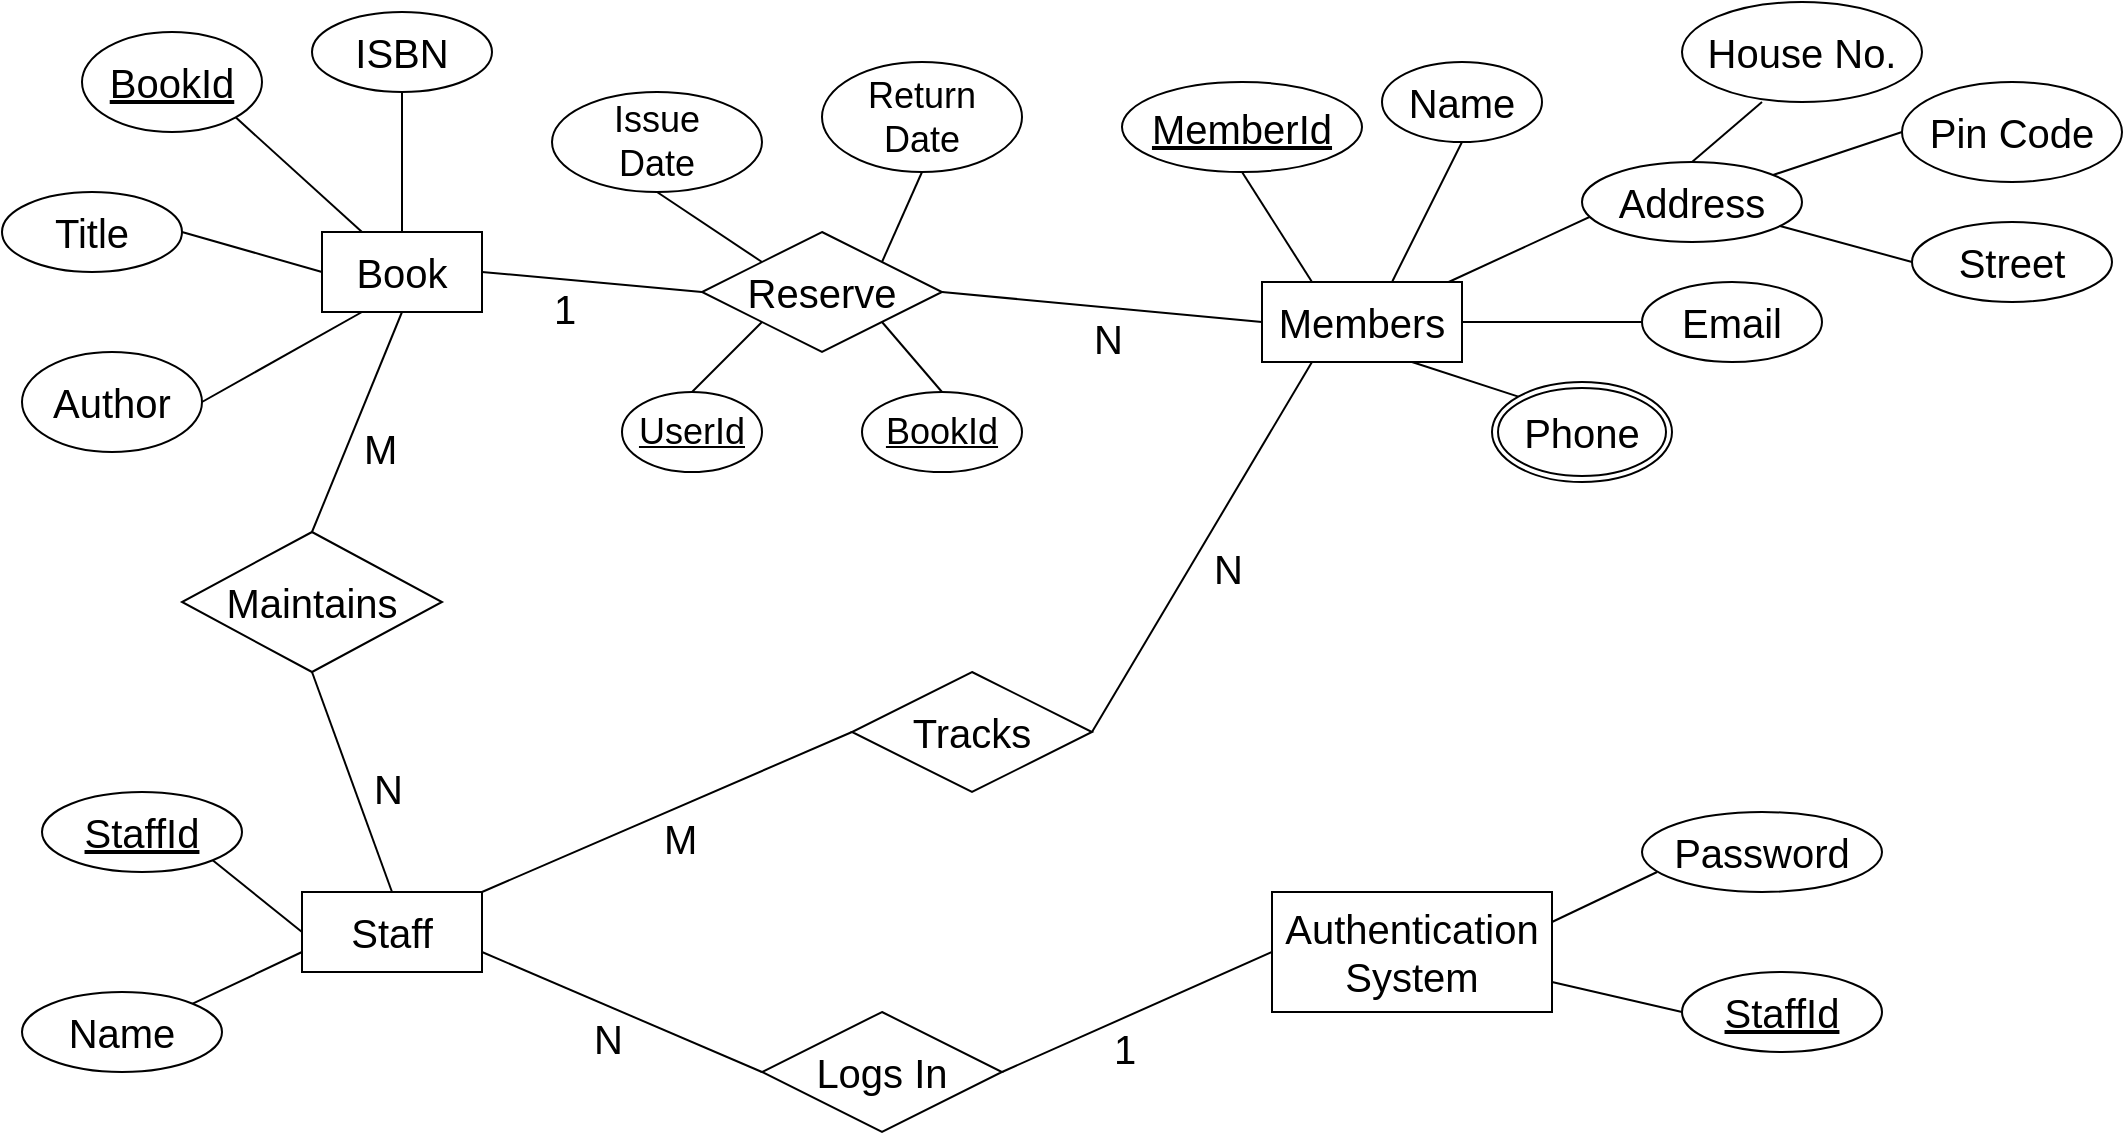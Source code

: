 <mxfile version="21.3.8" type="device">
  <diagram name="Page-1" id="e56a1550-8fbb-45ad-956c-1786394a9013">
    <mxGraphModel dx="1187" dy="638" grid="1" gridSize="10" guides="1" tooltips="1" connect="1" arrows="1" fold="1" page="1" pageScale="1" pageWidth="1169" pageHeight="827" background="none" math="0" shadow="0">
      <root>
        <mxCell id="0" />
        <mxCell id="1" parent="0" />
        <mxCell id="HTNQZXJ8j1QoIJqPXDlr-51" style="rounded=0;orthogonalLoop=1;jettySize=auto;html=1;exitX=0.5;exitY=1;exitDx=0;exitDy=0;entryX=0.5;entryY=0;entryDx=0;entryDy=0;endArrow=none;endFill=0;" parent="1" source="HTNQZXJ8j1QoIJqPXDlr-1" target="HTNQZXJ8j1QoIJqPXDlr-50" edge="1">
          <mxGeometry relative="1" as="geometry" />
        </mxCell>
        <mxCell id="HTNQZXJ8j1QoIJqPXDlr-58" style="rounded=0;orthogonalLoop=1;jettySize=auto;html=1;exitX=1;exitY=0.5;exitDx=0;exitDy=0;entryX=0;entryY=0.5;entryDx=0;entryDy=0;endArrow=none;endFill=0;" parent="1" source="HTNQZXJ8j1QoIJqPXDlr-1" target="HTNQZXJ8j1QoIJqPXDlr-57" edge="1">
          <mxGeometry relative="1" as="geometry" />
        </mxCell>
        <mxCell id="HTNQZXJ8j1QoIJqPXDlr-1" value="&lt;font style=&quot;font-size: 20px;&quot;&gt;Book&lt;/font&gt;" style="rounded=0;whiteSpace=wrap;html=1;" parent="1" vertex="1">
          <mxGeometry x="200" y="280" width="80" height="40" as="geometry" />
        </mxCell>
        <mxCell id="HTNQZXJ8j1QoIJqPXDlr-7" style="rounded=0;orthogonalLoop=1;jettySize=auto;html=1;exitX=1;exitY=0.5;exitDx=0;exitDy=0;entryX=0;entryY=0.5;entryDx=0;entryDy=0;endArrow=none;endFill=0;" parent="1" source="HTNQZXJ8j1QoIJqPXDlr-2" target="HTNQZXJ8j1QoIJqPXDlr-1" edge="1">
          <mxGeometry relative="1" as="geometry" />
        </mxCell>
        <mxCell id="HTNQZXJ8j1QoIJqPXDlr-2" value="&lt;font style=&quot;font-size: 20px;&quot;&gt;Title&lt;/font&gt;" style="ellipse;whiteSpace=wrap;html=1;" parent="1" vertex="1">
          <mxGeometry x="40" y="260" width="90" height="40" as="geometry" />
        </mxCell>
        <mxCell id="HTNQZXJ8j1QoIJqPXDlr-9" style="rounded=0;orthogonalLoop=1;jettySize=auto;html=1;exitX=0.5;exitY=1;exitDx=0;exitDy=0;entryX=0.5;entryY=0;entryDx=0;entryDy=0;endArrow=none;endFill=0;" parent="1" source="HTNQZXJ8j1QoIJqPXDlr-4" target="HTNQZXJ8j1QoIJqPXDlr-1" edge="1">
          <mxGeometry relative="1" as="geometry" />
        </mxCell>
        <mxCell id="HTNQZXJ8j1QoIJqPXDlr-4" value="&lt;font style=&quot;font-size: 20px;&quot;&gt;ISBN&lt;/font&gt;" style="ellipse;whiteSpace=wrap;html=1;" parent="1" vertex="1">
          <mxGeometry x="195" y="170" width="90" height="40" as="geometry" />
        </mxCell>
        <mxCell id="HTNQZXJ8j1QoIJqPXDlr-10" style="rounded=0;orthogonalLoop=1;jettySize=auto;html=1;exitX=1;exitY=0.5;exitDx=0;exitDy=0;entryX=0.25;entryY=1;entryDx=0;entryDy=0;endArrow=none;endFill=0;" parent="1" source="HTNQZXJ8j1QoIJqPXDlr-5" target="HTNQZXJ8j1QoIJqPXDlr-1" edge="1">
          <mxGeometry relative="1" as="geometry" />
        </mxCell>
        <mxCell id="HTNQZXJ8j1QoIJqPXDlr-5" value="&lt;font style=&quot;font-size: 20px;&quot;&gt;Author&lt;/font&gt;" style="ellipse;whiteSpace=wrap;html=1;" parent="1" vertex="1">
          <mxGeometry x="50" y="340" width="90" height="50" as="geometry" />
        </mxCell>
        <mxCell id="HTNQZXJ8j1QoIJqPXDlr-8" style="rounded=0;orthogonalLoop=1;jettySize=auto;html=1;exitX=1;exitY=1;exitDx=0;exitDy=0;entryX=0.25;entryY=0;entryDx=0;entryDy=0;endArrow=none;endFill=0;" parent="1" source="HTNQZXJ8j1QoIJqPXDlr-6" target="HTNQZXJ8j1QoIJqPXDlr-1" edge="1">
          <mxGeometry relative="1" as="geometry" />
        </mxCell>
        <mxCell id="HTNQZXJ8j1QoIJqPXDlr-6" value="&lt;font style=&quot;font-size: 20px;&quot;&gt;&lt;u&gt;BookId&lt;/u&gt;&lt;/font&gt;" style="ellipse;whiteSpace=wrap;html=1;" parent="1" vertex="1">
          <mxGeometry x="80" y="180" width="90" height="50" as="geometry" />
        </mxCell>
        <mxCell id="HTNQZXJ8j1QoIJqPXDlr-48" style="rounded=0;orthogonalLoop=1;jettySize=auto;html=1;exitX=1;exitY=0.5;exitDx=0;exitDy=0;entryX=0;entryY=0.5;entryDx=0;entryDy=0;endArrow=none;endFill=0;" parent="1" source="HTNQZXJ8j1QoIJqPXDlr-11" target="HTNQZXJ8j1QoIJqPXDlr-14" edge="1">
          <mxGeometry relative="1" as="geometry" />
        </mxCell>
        <mxCell id="HTNQZXJ8j1QoIJqPXDlr-49" style="rounded=0;orthogonalLoop=1;jettySize=auto;html=1;exitX=0.75;exitY=1;exitDx=0;exitDy=0;entryX=0;entryY=0;entryDx=0;entryDy=0;endArrow=none;endFill=0;" parent="1" source="HTNQZXJ8j1QoIJqPXDlr-11" target="HTNQZXJ8j1QoIJqPXDlr-15" edge="1">
          <mxGeometry relative="1" as="geometry" />
        </mxCell>
        <mxCell id="HTNQZXJ8j1QoIJqPXDlr-11" value="&lt;font style=&quot;font-size: 20px;&quot;&gt;Members&lt;/font&gt;" style="rounded=0;whiteSpace=wrap;html=1;" parent="1" vertex="1">
          <mxGeometry x="670" y="305" width="100" height="40" as="geometry" />
        </mxCell>
        <mxCell id="HTNQZXJ8j1QoIJqPXDlr-24" style="rounded=0;orthogonalLoop=1;jettySize=auto;html=1;exitX=0.5;exitY=1;exitDx=0;exitDy=0;entryX=0.652;entryY=-0.01;entryDx=0;entryDy=0;entryPerimeter=0;endArrow=none;endFill=0;" parent="1" source="HTNQZXJ8j1QoIJqPXDlr-12" target="HTNQZXJ8j1QoIJqPXDlr-11" edge="1">
          <mxGeometry relative="1" as="geometry" />
        </mxCell>
        <mxCell id="HTNQZXJ8j1QoIJqPXDlr-12" value="&lt;font style=&quot;font-size: 20px;&quot;&gt;Name&lt;/font&gt;" style="ellipse;whiteSpace=wrap;html=1;" parent="1" vertex="1">
          <mxGeometry x="730" y="195" width="80" height="40" as="geometry" />
        </mxCell>
        <mxCell id="HTNQZXJ8j1QoIJqPXDlr-23" style="rounded=0;orthogonalLoop=1;jettySize=auto;html=1;exitX=0.5;exitY=1;exitDx=0;exitDy=0;entryX=0.25;entryY=0;entryDx=0;entryDy=0;endArrow=none;endFill=0;" parent="1" source="HTNQZXJ8j1QoIJqPXDlr-13" target="HTNQZXJ8j1QoIJqPXDlr-11" edge="1">
          <mxGeometry relative="1" as="geometry" />
        </mxCell>
        <mxCell id="HTNQZXJ8j1QoIJqPXDlr-13" value="&lt;font style=&quot;font-size: 20px;&quot;&gt;&lt;u&gt;MemberId&lt;/u&gt;&lt;/font&gt;" style="ellipse;whiteSpace=wrap;html=1;" parent="1" vertex="1">
          <mxGeometry x="600" y="205" width="120" height="45" as="geometry" />
        </mxCell>
        <mxCell id="HTNQZXJ8j1QoIJqPXDlr-14" value="&lt;font style=&quot;font-size: 20px;&quot;&gt;Email&lt;/font&gt;" style="ellipse;whiteSpace=wrap;html=1;" parent="1" vertex="1">
          <mxGeometry x="860" y="305" width="90" height="40" as="geometry" />
        </mxCell>
        <mxCell id="HTNQZXJ8j1QoIJqPXDlr-15" value="&lt;font style=&quot;font-size: 20px;&quot;&gt;Phone&lt;br&gt;&lt;/font&gt;" style="ellipse;shape=doubleEllipse;margin=3;whiteSpace=wrap;html=1;align=center;" parent="1" vertex="1">
          <mxGeometry x="785" y="355" width="90" height="50" as="geometry" />
        </mxCell>
        <mxCell id="HTNQZXJ8j1QoIJqPXDlr-25" style="rounded=0;orthogonalLoop=1;jettySize=auto;html=1;endArrow=none;endFill=0;" parent="1" target="HTNQZXJ8j1QoIJqPXDlr-11" edge="1">
          <mxGeometry relative="1" as="geometry">
            <mxPoint x="850" y="265" as="sourcePoint" />
          </mxGeometry>
        </mxCell>
        <mxCell id="HTNQZXJ8j1QoIJqPXDlr-18" value="&lt;font style=&quot;font-size: 20px;&quot;&gt;Address&lt;/font&gt;" style="ellipse;whiteSpace=wrap;html=1;align=center;" parent="1" vertex="1">
          <mxGeometry x="830" y="245" width="110" height="40" as="geometry" />
        </mxCell>
        <mxCell id="HTNQZXJ8j1QoIJqPXDlr-28" style="rounded=0;orthogonalLoop=1;jettySize=auto;html=1;entryX=0.5;entryY=0;entryDx=0;entryDy=0;endArrow=none;endFill=0;" parent="1" target="HTNQZXJ8j1QoIJqPXDlr-18" edge="1">
          <mxGeometry relative="1" as="geometry">
            <mxPoint x="920" y="215" as="sourcePoint" />
          </mxGeometry>
        </mxCell>
        <mxCell id="HTNQZXJ8j1QoIJqPXDlr-19" value="&lt;font style=&quot;font-size: 20px;&quot;&gt;House No.&lt;/font&gt;" style="ellipse;whiteSpace=wrap;html=1;align=center;" parent="1" vertex="1">
          <mxGeometry x="880" y="165" width="120" height="50" as="geometry" />
        </mxCell>
        <mxCell id="HTNQZXJ8j1QoIJqPXDlr-30" style="rounded=0;orthogonalLoop=1;jettySize=auto;html=1;endArrow=none;endFill=0;exitX=0;exitY=0.5;exitDx=0;exitDy=0;" parent="1" source="HTNQZXJ8j1QoIJqPXDlr-20" target="HTNQZXJ8j1QoIJqPXDlr-18" edge="1">
          <mxGeometry relative="1" as="geometry">
            <mxPoint x="990" y="295" as="sourcePoint" />
          </mxGeometry>
        </mxCell>
        <mxCell id="HTNQZXJ8j1QoIJqPXDlr-20" value="&lt;font style=&quot;font-size: 20px;&quot;&gt;Street&lt;/font&gt;" style="ellipse;whiteSpace=wrap;html=1;align=center;" parent="1" vertex="1">
          <mxGeometry x="995" y="275" width="100" height="40" as="geometry" />
        </mxCell>
        <mxCell id="HTNQZXJ8j1QoIJqPXDlr-29" style="rounded=0;orthogonalLoop=1;jettySize=auto;html=1;exitX=0;exitY=0.5;exitDx=0;exitDy=0;endArrow=none;endFill=0;" parent="1" source="HTNQZXJ8j1QoIJqPXDlr-21" target="HTNQZXJ8j1QoIJqPXDlr-18" edge="1">
          <mxGeometry relative="1" as="geometry" />
        </mxCell>
        <mxCell id="HTNQZXJ8j1QoIJqPXDlr-21" value="&lt;font style=&quot;font-size: 20px;&quot;&gt;Pin Code&lt;/font&gt;" style="ellipse;whiteSpace=wrap;html=1;align=center;" parent="1" vertex="1">
          <mxGeometry x="990" y="205" width="110" height="50" as="geometry" />
        </mxCell>
        <mxCell id="HTNQZXJ8j1QoIJqPXDlr-22" style="edgeStyle=orthogonalEdgeStyle;rounded=0;orthogonalLoop=1;jettySize=auto;html=1;exitX=0.5;exitY=1;exitDx=0;exitDy=0;" parent="1" source="HTNQZXJ8j1QoIJqPXDlr-20" target="HTNQZXJ8j1QoIJqPXDlr-20" edge="1">
          <mxGeometry relative="1" as="geometry" />
        </mxCell>
        <mxCell id="HTNQZXJ8j1QoIJqPXDlr-44" style="rounded=0;orthogonalLoop=1;jettySize=auto;html=1;exitX=1;exitY=0.75;exitDx=0;exitDy=0;entryX=0;entryY=0.5;entryDx=0;entryDy=0;endArrow=none;endFill=0;" parent="1" source="HTNQZXJ8j1QoIJqPXDlr-31" target="HTNQZXJ8j1QoIJqPXDlr-43" edge="1">
          <mxGeometry relative="1" as="geometry" />
        </mxCell>
        <mxCell id="HTNQZXJ8j1QoIJqPXDlr-54" style="rounded=0;orthogonalLoop=1;jettySize=auto;html=1;exitX=1;exitY=0;exitDx=0;exitDy=0;entryX=0;entryY=0.5;entryDx=0;entryDy=0;endArrow=none;endFill=0;" parent="1" source="HTNQZXJ8j1QoIJqPXDlr-31" target="HTNQZXJ8j1QoIJqPXDlr-53" edge="1">
          <mxGeometry relative="1" as="geometry" />
        </mxCell>
        <mxCell id="HTNQZXJ8j1QoIJqPXDlr-31" value="&lt;font style=&quot;font-size: 20px;&quot;&gt;Staff&lt;/font&gt;" style="whiteSpace=wrap;html=1;align=center;" parent="1" vertex="1">
          <mxGeometry x="190" y="610" width="90" height="40" as="geometry" />
        </mxCell>
        <mxCell id="HTNQZXJ8j1QoIJqPXDlr-34" style="rounded=0;orthogonalLoop=1;jettySize=auto;html=1;exitX=1;exitY=1;exitDx=0;exitDy=0;entryX=0;entryY=0.5;entryDx=0;entryDy=0;endArrow=none;endFill=0;" parent="1" source="HTNQZXJ8j1QoIJqPXDlr-32" target="HTNQZXJ8j1QoIJqPXDlr-31" edge="1">
          <mxGeometry relative="1" as="geometry" />
        </mxCell>
        <mxCell id="HTNQZXJ8j1QoIJqPXDlr-32" value="&lt;font style=&quot;font-size: 20px;&quot;&gt;&lt;u&gt;StaffId&lt;/u&gt;&lt;/font&gt;" style="ellipse;whiteSpace=wrap;html=1;align=center;" parent="1" vertex="1">
          <mxGeometry x="60" y="560" width="100" height="40" as="geometry" />
        </mxCell>
        <mxCell id="HTNQZXJ8j1QoIJqPXDlr-36" style="rounded=0;orthogonalLoop=1;jettySize=auto;html=1;exitX=1;exitY=0;exitDx=0;exitDy=0;entryX=0;entryY=0.75;entryDx=0;entryDy=0;endArrow=none;endFill=0;" parent="1" source="HTNQZXJ8j1QoIJqPXDlr-33" target="HTNQZXJ8j1QoIJqPXDlr-31" edge="1">
          <mxGeometry relative="1" as="geometry" />
        </mxCell>
        <mxCell id="HTNQZXJ8j1QoIJqPXDlr-33" value="&lt;font style=&quot;font-size: 20px;&quot;&gt;Name&lt;/font&gt;" style="ellipse;whiteSpace=wrap;html=1;align=center;" parent="1" vertex="1">
          <mxGeometry x="50" y="660" width="100" height="40" as="geometry" />
        </mxCell>
        <mxCell id="HTNQZXJ8j1QoIJqPXDlr-38" value="&lt;font style=&quot;font-size: 20px;&quot;&gt;Authentication&lt;br&gt;System&lt;/font&gt;" style="whiteSpace=wrap;html=1;align=center;" parent="1" vertex="1">
          <mxGeometry x="675" y="610" width="140" height="60" as="geometry" />
        </mxCell>
        <mxCell id="HTNQZXJ8j1QoIJqPXDlr-42" style="rounded=0;orthogonalLoop=1;jettySize=auto;html=1;exitX=0.063;exitY=0.75;exitDx=0;exitDy=0;endArrow=none;endFill=0;entryX=1;entryY=0.25;entryDx=0;entryDy=0;exitPerimeter=0;" parent="1" source="HTNQZXJ8j1QoIJqPXDlr-39" target="HTNQZXJ8j1QoIJqPXDlr-38" edge="1">
          <mxGeometry relative="1" as="geometry">
            <mxPoint x="810" y="740" as="targetPoint" />
          </mxGeometry>
        </mxCell>
        <mxCell id="HTNQZXJ8j1QoIJqPXDlr-39" value="&lt;font style=&quot;font-size: 20px;&quot;&gt;Password&lt;/font&gt;" style="ellipse;whiteSpace=wrap;html=1;align=center;" parent="1" vertex="1">
          <mxGeometry x="860" y="570" width="120" height="40" as="geometry" />
        </mxCell>
        <mxCell id="HTNQZXJ8j1QoIJqPXDlr-41" style="rounded=0;orthogonalLoop=1;jettySize=auto;html=1;exitX=0;exitY=0.5;exitDx=0;exitDy=0;endArrow=none;endFill=0;entryX=1;entryY=0.75;entryDx=0;entryDy=0;" parent="1" source="HTNQZXJ8j1QoIJqPXDlr-40" target="HTNQZXJ8j1QoIJqPXDlr-38" edge="1">
          <mxGeometry relative="1" as="geometry">
            <mxPoint x="820" y="650" as="targetPoint" />
          </mxGeometry>
        </mxCell>
        <mxCell id="HTNQZXJ8j1QoIJqPXDlr-40" value="&lt;font style=&quot;font-size: 20px;&quot;&gt;&lt;u&gt;StaffId&lt;/u&gt;&lt;/font&gt;" style="ellipse;whiteSpace=wrap;html=1;align=center;" parent="1" vertex="1">
          <mxGeometry x="880" y="650" width="100" height="40" as="geometry" />
        </mxCell>
        <mxCell id="HTNQZXJ8j1QoIJqPXDlr-45" style="rounded=0;orthogonalLoop=1;jettySize=auto;html=1;exitX=1;exitY=0.5;exitDx=0;exitDy=0;entryX=0;entryY=0.5;entryDx=0;entryDy=0;endArrow=none;endFill=0;" parent="1" source="HTNQZXJ8j1QoIJqPXDlr-43" target="HTNQZXJ8j1QoIJqPXDlr-38" edge="1">
          <mxGeometry relative="1" as="geometry" />
        </mxCell>
        <mxCell id="HTNQZXJ8j1QoIJqPXDlr-43" value="&lt;font style=&quot;font-size: 20px;&quot;&gt;Logs In&lt;/font&gt;" style="shape=rhombus;perimeter=rhombusPerimeter;whiteSpace=wrap;html=1;align=center;" parent="1" vertex="1">
          <mxGeometry x="420" y="670" width="120" height="60" as="geometry" />
        </mxCell>
        <mxCell id="HTNQZXJ8j1QoIJqPXDlr-52" style="rounded=0;orthogonalLoop=1;jettySize=auto;html=1;exitX=0.5;exitY=1;exitDx=0;exitDy=0;entryX=0.5;entryY=0;entryDx=0;entryDy=0;endArrow=none;endFill=0;" parent="1" source="HTNQZXJ8j1QoIJqPXDlr-50" target="HTNQZXJ8j1QoIJqPXDlr-31" edge="1">
          <mxGeometry relative="1" as="geometry" />
        </mxCell>
        <mxCell id="HTNQZXJ8j1QoIJqPXDlr-50" value="&lt;font style=&quot;font-size: 20px;&quot;&gt;Maintains&lt;/font&gt;" style="shape=rhombus;perimeter=rhombusPerimeter;whiteSpace=wrap;html=1;align=center;" parent="1" vertex="1">
          <mxGeometry x="130" y="430" width="130" height="70" as="geometry" />
        </mxCell>
        <mxCell id="HTNQZXJ8j1QoIJqPXDlr-55" style="rounded=0;orthogonalLoop=1;jettySize=auto;html=1;entryX=0.25;entryY=1;entryDx=0;entryDy=0;endArrow=none;endFill=0;exitX=1;exitY=0.5;exitDx=0;exitDy=0;" parent="1" source="HTNQZXJ8j1QoIJqPXDlr-53" target="HTNQZXJ8j1QoIJqPXDlr-11" edge="1">
          <mxGeometry relative="1" as="geometry">
            <mxPoint x="590" y="480" as="sourcePoint" />
          </mxGeometry>
        </mxCell>
        <mxCell id="HTNQZXJ8j1QoIJqPXDlr-53" value="&lt;font style=&quot;font-size: 20px;&quot;&gt;Tracks&lt;/font&gt;" style="shape=rhombus;perimeter=rhombusPerimeter;whiteSpace=wrap;html=1;align=center;" parent="1" vertex="1">
          <mxGeometry x="465" y="500" width="120" height="60" as="geometry" />
        </mxCell>
        <mxCell id="HTNQZXJ8j1QoIJqPXDlr-59" style="rounded=0;orthogonalLoop=1;jettySize=auto;html=1;exitX=1;exitY=0.5;exitDx=0;exitDy=0;endArrow=none;endFill=0;entryX=0;entryY=0.5;entryDx=0;entryDy=0;" parent="1" source="HTNQZXJ8j1QoIJqPXDlr-57" target="HTNQZXJ8j1QoIJqPXDlr-11" edge="1">
          <mxGeometry relative="1" as="geometry">
            <mxPoint x="630" y="280" as="targetPoint" />
          </mxGeometry>
        </mxCell>
        <mxCell id="HTNQZXJ8j1QoIJqPXDlr-57" value="&lt;font style=&quot;font-size: 20px;&quot;&gt;Reserve&lt;/font&gt;" style="shape=rhombus;perimeter=rhombusPerimeter;whiteSpace=wrap;html=1;align=center;" parent="1" vertex="1">
          <mxGeometry x="390" y="280" width="120" height="60" as="geometry" />
        </mxCell>
        <mxCell id="HTNQZXJ8j1QoIJqPXDlr-68" style="rounded=0;orthogonalLoop=1;jettySize=auto;html=1;exitX=0.5;exitY=0;exitDx=0;exitDy=0;entryX=1;entryY=1;entryDx=0;entryDy=0;endArrow=none;endFill=0;" parent="1" source="HTNQZXJ8j1QoIJqPXDlr-60" target="HTNQZXJ8j1QoIJqPXDlr-57" edge="1">
          <mxGeometry relative="1" as="geometry" />
        </mxCell>
        <mxCell id="HTNQZXJ8j1QoIJqPXDlr-60" value="&lt;font size=&quot;1&quot; style=&quot;&quot;&gt;&lt;u style=&quot;font-size: 18px;&quot;&gt;BookId&lt;/u&gt;&lt;/font&gt;" style="ellipse;whiteSpace=wrap;html=1;" parent="1" vertex="1">
          <mxGeometry x="470" y="360" width="80" height="40" as="geometry" />
        </mxCell>
        <mxCell id="HTNQZXJ8j1QoIJqPXDlr-67" style="rounded=0;orthogonalLoop=1;jettySize=auto;html=1;exitX=0.5;exitY=0;exitDx=0;exitDy=0;entryX=0;entryY=1;entryDx=0;entryDy=0;endArrow=none;endFill=0;" parent="1" source="HTNQZXJ8j1QoIJqPXDlr-61" target="HTNQZXJ8j1QoIJqPXDlr-57" edge="1">
          <mxGeometry relative="1" as="geometry" />
        </mxCell>
        <mxCell id="HTNQZXJ8j1QoIJqPXDlr-61" value="&lt;font size=&quot;1&quot; style=&quot;&quot;&gt;&lt;u style=&quot;font-size: 18px;&quot;&gt;UserId&lt;/u&gt;&lt;/font&gt;" style="ellipse;whiteSpace=wrap;html=1;" parent="1" vertex="1">
          <mxGeometry x="350" y="360" width="70" height="40" as="geometry" />
        </mxCell>
        <mxCell id="HTNQZXJ8j1QoIJqPXDlr-65" style="rounded=0;orthogonalLoop=1;jettySize=auto;html=1;exitX=0.5;exitY=1;exitDx=0;exitDy=0;entryX=0;entryY=0;entryDx=0;entryDy=0;endArrow=none;endFill=0;" parent="1" source="HTNQZXJ8j1QoIJqPXDlr-63" target="HTNQZXJ8j1QoIJqPXDlr-57" edge="1">
          <mxGeometry relative="1" as="geometry" />
        </mxCell>
        <mxCell id="HTNQZXJ8j1QoIJqPXDlr-63" value="&lt;font style=&quot;font-size: 18px;&quot;&gt;Issue&lt;br&gt;Date&lt;/font&gt;" style="ellipse;whiteSpace=wrap;html=1;align=center;" parent="1" vertex="1">
          <mxGeometry x="315" y="210" width="105" height="50" as="geometry" />
        </mxCell>
        <mxCell id="HTNQZXJ8j1QoIJqPXDlr-66" style="rounded=0;orthogonalLoop=1;jettySize=auto;html=1;exitX=0.5;exitY=1;exitDx=0;exitDy=0;entryX=1;entryY=0;entryDx=0;entryDy=0;endArrow=none;endFill=0;" parent="1" source="HTNQZXJ8j1QoIJqPXDlr-64" target="HTNQZXJ8j1QoIJqPXDlr-57" edge="1">
          <mxGeometry relative="1" as="geometry" />
        </mxCell>
        <mxCell id="HTNQZXJ8j1QoIJqPXDlr-64" value="&lt;span style=&quot;font-size: 18px;&quot;&gt;Return&lt;br&gt;Date&lt;br&gt;&lt;/span&gt;" style="ellipse;whiteSpace=wrap;html=1;align=center;" parent="1" vertex="1">
          <mxGeometry x="450" y="195" width="100" height="55" as="geometry" />
        </mxCell>
        <mxCell id="HTNQZXJ8j1QoIJqPXDlr-70" value="&lt;font style=&quot;font-size: 20px;&quot;&gt;N&lt;/font&gt;" style="text;strokeColor=none;fillColor=none;spacingLeft=4;spacingRight=4;overflow=hidden;rotatable=0;points=[[0,0.5],[1,0.5]];portConstraint=eastwest;fontSize=12;whiteSpace=wrap;html=1;" parent="1" vertex="1">
          <mxGeometry x="330" y="665" width="40" height="30" as="geometry" />
        </mxCell>
        <mxCell id="HTNQZXJ8j1QoIJqPXDlr-71" value="&lt;font style=&quot;font-size: 20px;&quot;&gt;1&lt;/font&gt;" style="text;strokeColor=none;fillColor=none;spacingLeft=4;spacingRight=4;overflow=hidden;rotatable=0;points=[[0,0.5],[1,0.5]];portConstraint=eastwest;fontSize=12;whiteSpace=wrap;html=1;" parent="1" vertex="1">
          <mxGeometry x="590" y="670" width="40" height="30" as="geometry" />
        </mxCell>
        <mxCell id="HTNQZXJ8j1QoIJqPXDlr-72" value="&lt;font style=&quot;font-size: 20px;&quot;&gt;N&lt;/font&gt;" style="text;strokeColor=none;fillColor=none;spacingLeft=4;spacingRight=4;overflow=hidden;rotatable=0;points=[[0,0.5],[1,0.5]];portConstraint=eastwest;fontSize=12;whiteSpace=wrap;html=1;" parent="1" vertex="1">
          <mxGeometry x="220" y="540" width="40" height="30" as="geometry" />
        </mxCell>
        <mxCell id="HTNQZXJ8j1QoIJqPXDlr-73" value="&lt;font style=&quot;font-size: 20px;&quot;&gt;M&lt;/font&gt;" style="text;strokeColor=none;fillColor=none;spacingLeft=4;spacingRight=4;overflow=hidden;rotatable=0;points=[[0,0.5],[1,0.5]];portConstraint=eastwest;fontSize=12;whiteSpace=wrap;html=1;" parent="1" vertex="1">
          <mxGeometry x="215" y="370" width="40" height="30" as="geometry" />
        </mxCell>
        <mxCell id="HTNQZXJ8j1QoIJqPXDlr-74" value="&lt;font style=&quot;font-size: 20px;&quot;&gt;N&lt;/font&gt;" style="text;strokeColor=none;fillColor=none;spacingLeft=4;spacingRight=4;overflow=hidden;rotatable=0;points=[[0,0.5],[1,0.5]];portConstraint=eastwest;fontSize=12;whiteSpace=wrap;html=1;" parent="1" vertex="1">
          <mxGeometry x="640" y="430" width="40" height="30" as="geometry" />
        </mxCell>
        <mxCell id="HTNQZXJ8j1QoIJqPXDlr-75" value="&lt;font style=&quot;font-size: 20px;&quot;&gt;M&lt;/font&gt;" style="text;strokeColor=none;fillColor=none;spacingLeft=4;spacingRight=4;overflow=hidden;rotatable=0;points=[[0,0.5],[1,0.5]];portConstraint=eastwest;fontSize=12;whiteSpace=wrap;html=1;" parent="1" vertex="1">
          <mxGeometry x="365" y="565" width="40" height="30" as="geometry" />
        </mxCell>
        <mxCell id="HTNQZXJ8j1QoIJqPXDlr-76" value="&lt;font style=&quot;font-size: 20px;&quot;&gt;1&lt;/font&gt;" style="text;strokeColor=none;fillColor=none;spacingLeft=4;spacingRight=4;overflow=hidden;rotatable=0;points=[[0,0.5],[1,0.5]];portConstraint=eastwest;fontSize=12;whiteSpace=wrap;html=1;" parent="1" vertex="1">
          <mxGeometry x="310" y="300" width="40" height="30" as="geometry" />
        </mxCell>
        <mxCell id="HTNQZXJ8j1QoIJqPXDlr-77" value="&lt;font style=&quot;font-size: 20px;&quot;&gt;N&lt;/font&gt;" style="text;strokeColor=none;fillColor=none;spacingLeft=4;spacingRight=4;overflow=hidden;rotatable=0;points=[[0,0.5],[1,0.5]];portConstraint=eastwest;fontSize=12;whiteSpace=wrap;html=1;" parent="1" vertex="1">
          <mxGeometry x="580" y="315" width="40" height="30" as="geometry" />
        </mxCell>
      </root>
    </mxGraphModel>
  </diagram>
</mxfile>
